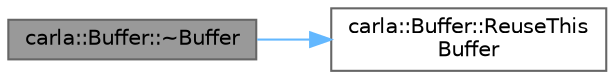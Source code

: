digraph "carla::Buffer::~Buffer"
{
 // INTERACTIVE_SVG=YES
 // LATEX_PDF_SIZE
  bgcolor="transparent";
  edge [fontname=Helvetica,fontsize=10,labelfontname=Helvetica,labelfontsize=10];
  node [fontname=Helvetica,fontsize=10,shape=box,height=0.2,width=0.4];
  rankdir="LR";
  Node1 [id="Node000001",label="carla::Buffer::~Buffer",height=0.2,width=0.4,color="gray40", fillcolor="grey60", style="filled", fontcolor="black",tooltip=" "];
  Node1 -> Node2 [id="edge1_Node000001_Node000002",color="steelblue1",style="solid",tooltip=" "];
  Node2 [id="Node000002",label="carla::Buffer::ReuseThis\lBuffer",height=0.2,width=0.4,color="grey40", fillcolor="white", style="filled",URL="$d0/d0a/classcarla_1_1Buffer.html#a75896f3aed4d0a9873f8c4f6c5935daf",tooltip=" "];
}
